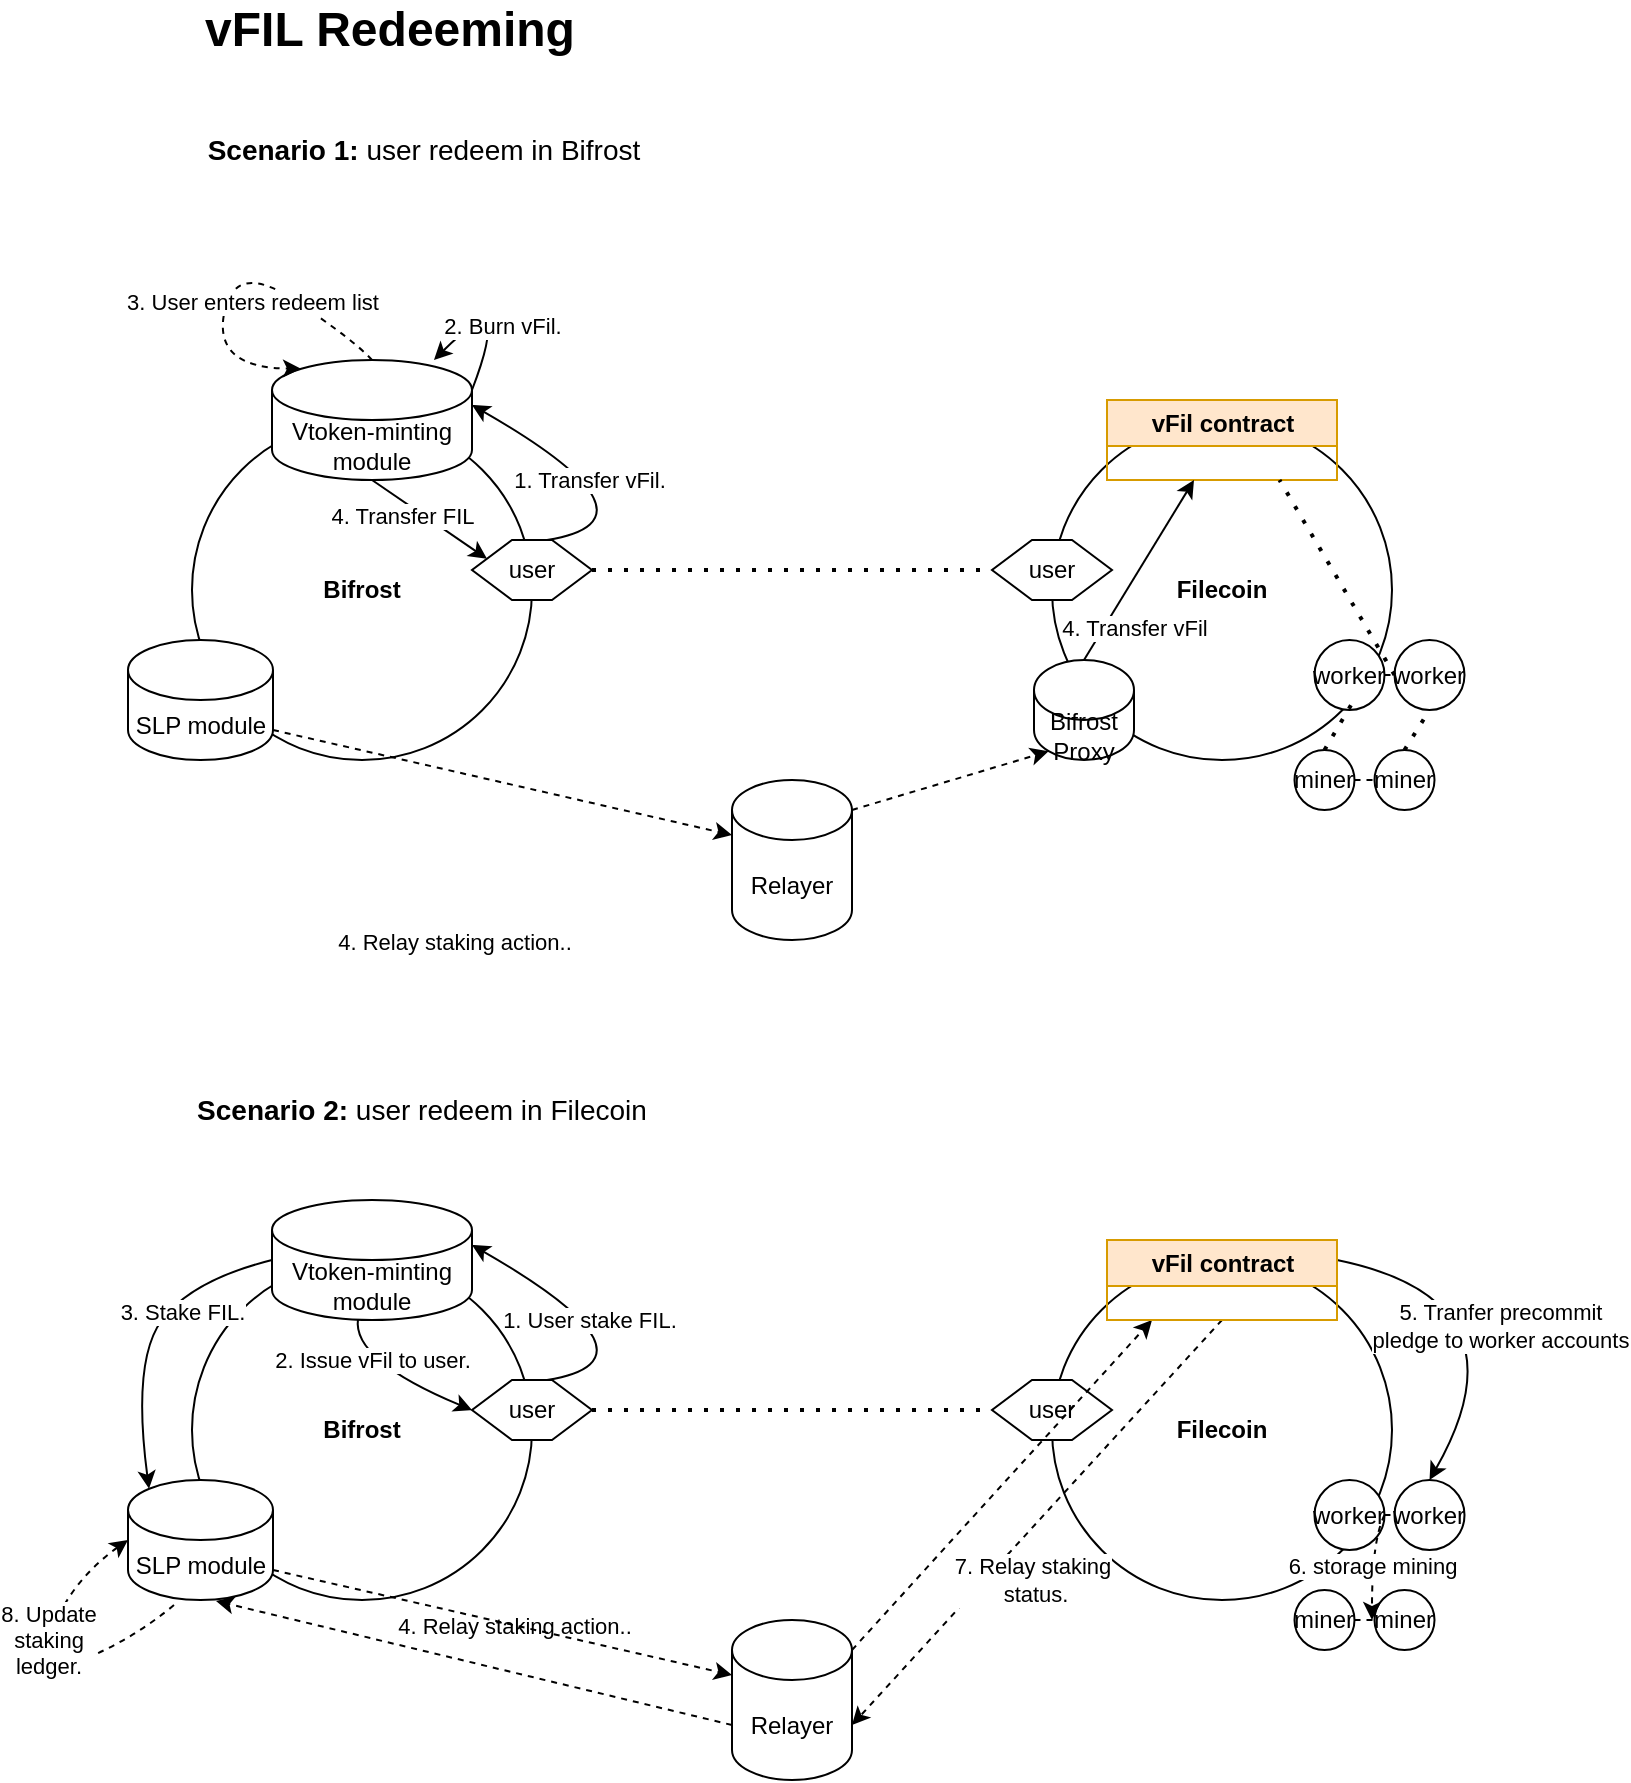 <mxfile version="21.0.2" type="github">
  <diagram id="1qVJCfuYaMeoUfc-0dYW" name="Page-1">
    <mxGraphModel dx="1434" dy="828" grid="1" gridSize="10" guides="1" tooltips="1" connect="1" arrows="1" fold="1" page="1" pageScale="1" pageWidth="827" pageHeight="1169" math="0" shadow="0">
      <root>
        <mxCell id="0" />
        <mxCell id="1" parent="0" />
        <mxCell id="QOcSFR8y_e22kkafj4sU-1" value="&lt;b&gt;Bifrost&lt;/b&gt;" style="ellipse;whiteSpace=wrap;html=1;aspect=fixed;" parent="1" vertex="1">
          <mxGeometry x="119" y="270" width="170" height="170" as="geometry" />
        </mxCell>
        <mxCell id="QOcSFR8y_e22kkafj4sU-2" value="&lt;b&gt;Filecoin&lt;/b&gt;" style="ellipse;whiteSpace=wrap;html=1;aspect=fixed;" parent="1" vertex="1">
          <mxGeometry x="549" y="270" width="170" height="170" as="geometry" />
        </mxCell>
        <mxCell id="QOcSFR8y_e22kkafj4sU-6" value="user" style="shape=hexagon;perimeter=hexagonPerimeter2;whiteSpace=wrap;html=1;fixedSize=1;" parent="1" vertex="1">
          <mxGeometry x="259" y="330" width="60" height="30" as="geometry" />
        </mxCell>
        <mxCell id="QOcSFR8y_e22kkafj4sU-7" value="user" style="shape=hexagon;perimeter=hexagonPerimeter2;whiteSpace=wrap;html=1;fixedSize=1;" parent="1" vertex="1">
          <mxGeometry x="519" y="330" width="60" height="30" as="geometry" />
        </mxCell>
        <mxCell id="QOcSFR8y_e22kkafj4sU-8" value="" style="endArrow=none;dashed=1;html=1;dashPattern=1 3;strokeWidth=2;rounded=0;exitX=1;exitY=0.5;exitDx=0;exitDy=0;entryX=0;entryY=0.5;entryDx=0;entryDy=0;" parent="1" source="QOcSFR8y_e22kkafj4sU-6" target="QOcSFR8y_e22kkafj4sU-7" edge="1">
          <mxGeometry width="50" height="50" relative="1" as="geometry">
            <mxPoint x="359" y="410" as="sourcePoint" />
            <mxPoint x="409" y="360" as="targetPoint" />
          </mxGeometry>
        </mxCell>
        <mxCell id="QOcSFR8y_e22kkafj4sU-10" value="worker" style="ellipse;whiteSpace=wrap;html=1;aspect=fixed;" parent="1" vertex="1">
          <mxGeometry x="680.25" y="380" width="35" height="35" as="geometry" />
        </mxCell>
        <mxCell id="QOcSFR8y_e22kkafj4sU-11" value="SLP module" style="shape=cylinder3;whiteSpace=wrap;html=1;boundedLbl=1;backgroundOutline=1;size=15;" parent="1" vertex="1">
          <mxGeometry x="87" y="380" width="72.5" height="60" as="geometry" />
        </mxCell>
        <mxCell id="womPOICztjm91fhaPhi_-1" value="Relayer" style="shape=cylinder3;whiteSpace=wrap;html=1;boundedLbl=1;backgroundOutline=1;size=15;" parent="1" vertex="1">
          <mxGeometry x="389" y="450" width="60" height="80" as="geometry" />
        </mxCell>
        <mxCell id="womPOICztjm91fhaPhi_-3" value="miner" style="ellipse;whiteSpace=wrap;html=1;aspect=fixed;" parent="1" vertex="1">
          <mxGeometry x="670.25" y="435" width="30" height="30" as="geometry" />
        </mxCell>
        <mxCell id="womPOICztjm91fhaPhi_-4" value="miner" style="ellipse;whiteSpace=wrap;html=1;aspect=fixed;" parent="1" vertex="1">
          <mxGeometry x="710.25" y="435" width="30" height="30" as="geometry" />
        </mxCell>
        <mxCell id="womPOICztjm91fhaPhi_-7" value="" style="endArrow=none;dashed=1;html=1;rounded=0;exitX=1;exitY=0.5;exitDx=0;exitDy=0;" parent="1" source="womPOICztjm91fhaPhi_-3" edge="1">
          <mxGeometry width="50" height="50" relative="1" as="geometry">
            <mxPoint x="700.25" y="495" as="sourcePoint" />
            <mxPoint x="710.25" y="450" as="targetPoint" />
          </mxGeometry>
        </mxCell>
        <mxCell id="womPOICztjm91fhaPhi_-11" value="" style="endArrow=classic;html=1;rounded=0;dashed=1;exitX=1;exitY=0;exitDx=0;exitDy=15;exitPerimeter=0;entryX=0.145;entryY=1;entryDx=0;entryDy=-4.35;entryPerimeter=0;" parent="1" source="womPOICztjm91fhaPhi_-1" target="sweHYaOIXjVTSPfrOcY_-46" edge="1">
          <mxGeometry width="50" height="50" relative="1" as="geometry">
            <mxPoint x="549" y="540" as="sourcePoint" />
            <mxPoint x="599" y="300" as="targetPoint" />
          </mxGeometry>
        </mxCell>
        <mxCell id="yuQFEDINcLpY2eNo5cRC-11" value="4. Relay staking action.." style="edgeLabel;html=1;align=center;verticalAlign=middle;resizable=0;points=[];" parent="womPOICztjm91fhaPhi_-11" vertex="1" connectable="0">
          <mxGeometry x="0.147" y="-1" relative="1" as="geometry">
            <mxPoint x="-256" y="82" as="offset" />
          </mxGeometry>
        </mxCell>
        <mxCell id="womPOICztjm91fhaPhi_-12" value="" style="endArrow=classic;html=1;rounded=0;dashed=1;entryX=0;entryY=0;entryDx=0;entryDy=27.5;entryPerimeter=0;exitX=1;exitY=1;exitDx=0;exitDy=-15;exitPerimeter=0;" parent="1" source="QOcSFR8y_e22kkafj4sU-11" target="womPOICztjm91fhaPhi_-1" edge="1">
          <mxGeometry width="50" height="50" relative="1" as="geometry">
            <mxPoint x="119" y="540" as="sourcePoint" />
            <mxPoint x="279" y="570" as="targetPoint" />
          </mxGeometry>
        </mxCell>
        <mxCell id="womPOICztjm91fhaPhi_-15" value="vFIL Redeeming" style="text;html=1;strokeColor=none;fillColor=none;align=center;verticalAlign=middle;whiteSpace=wrap;rounded=0;fontStyle=1;fontSize=24;" parent="1" vertex="1">
          <mxGeometry x="88" y="60" width="260" height="30" as="geometry" />
        </mxCell>
        <mxCell id="yuQFEDINcLpY2eNo5cRC-3" value="worker" style="ellipse;whiteSpace=wrap;html=1;aspect=fixed;" parent="1" vertex="1">
          <mxGeometry x="720.25" y="380" width="35" height="35" as="geometry" />
        </mxCell>
        <mxCell id="yuQFEDINcLpY2eNo5cRC-4" value="" style="endArrow=none;dashed=1;html=1;rounded=0;exitX=1;exitY=0.5;exitDx=0;exitDy=0;entryX=0;entryY=0.5;entryDx=0;entryDy=0;" parent="1" source="QOcSFR8y_e22kkafj4sU-10" target="yuQFEDINcLpY2eNo5cRC-3" edge="1">
          <mxGeometry width="50" height="50" relative="1" as="geometry">
            <mxPoint x="710.25" y="555" as="sourcePoint" />
            <mxPoint x="760.25" y="505" as="targetPoint" />
          </mxGeometry>
        </mxCell>
        <mxCell id="a1JTIRyVCKcMxM_mY2sI-1" value="Vtoken-minting module" style="shape=cylinder3;whiteSpace=wrap;html=1;boundedLbl=1;backgroundOutline=1;size=15;" parent="1" vertex="1">
          <mxGeometry x="159" y="240" width="100" height="60" as="geometry" />
        </mxCell>
        <mxCell id="a1JTIRyVCKcMxM_mY2sI-2" value="" style="curved=1;endArrow=classic;html=1;rounded=0;entryX=1;entryY=0;entryDx=0;entryDy=22.5;entryPerimeter=0;exitX=0.625;exitY=0;exitDx=0;exitDy=0;" parent="1" source="QOcSFR8y_e22kkafj4sU-6" target="a1JTIRyVCKcMxM_mY2sI-1" edge="1">
          <mxGeometry width="50" height="50" relative="1" as="geometry">
            <mxPoint x="309" y="320" as="sourcePoint" />
            <mxPoint x="359" y="270" as="targetPoint" />
            <Array as="points">
              <mxPoint x="359" y="320" />
            </Array>
          </mxGeometry>
        </mxCell>
        <mxCell id="a1JTIRyVCKcMxM_mY2sI-3" value="1. Transfer vFil.&amp;nbsp;" style="edgeLabel;html=1;align=center;verticalAlign=middle;resizable=0;points=[];" parent="a1JTIRyVCKcMxM_mY2sI-2" vertex="1" connectable="0">
          <mxGeometry x="0.647" y="3" relative="1" as="geometry">
            <mxPoint x="34" y="19" as="offset" />
          </mxGeometry>
        </mxCell>
        <mxCell id="sweHYaOIXjVTSPfrOcY_-1" value="vFil contract" style="swimlane;whiteSpace=wrap;html=1;fillColor=#ffe6cc;strokeColor=#d79b00;" vertex="1" parent="1">
          <mxGeometry x="576.5" y="260" width="115" height="40" as="geometry" />
        </mxCell>
        <mxCell id="sweHYaOIXjVTSPfrOcY_-2" value="&lt;font style=&quot;font-size: 14px;&quot;&gt;&lt;b&gt;Scenario 1:&lt;/b&gt; user redeem in Bifrost&lt;/font&gt;" style="text;html=1;strokeColor=none;fillColor=none;align=center;verticalAlign=middle;whiteSpace=wrap;rounded=0;" vertex="1" parent="1">
          <mxGeometry x="120" y="120" width="230" height="30" as="geometry" />
        </mxCell>
        <mxCell id="sweHYaOIXjVTSPfrOcY_-3" value="&lt;b&gt;Bifrost&lt;/b&gt;" style="ellipse;whiteSpace=wrap;html=1;aspect=fixed;" vertex="1" parent="1">
          <mxGeometry x="119" y="690" width="170" height="170" as="geometry" />
        </mxCell>
        <mxCell id="sweHYaOIXjVTSPfrOcY_-4" value="&lt;b&gt;Filecoin&lt;/b&gt;" style="ellipse;whiteSpace=wrap;html=1;aspect=fixed;" vertex="1" parent="1">
          <mxGeometry x="549" y="690" width="170" height="170" as="geometry" />
        </mxCell>
        <mxCell id="sweHYaOIXjVTSPfrOcY_-5" value="user" style="shape=hexagon;perimeter=hexagonPerimeter2;whiteSpace=wrap;html=1;fixedSize=1;" vertex="1" parent="1">
          <mxGeometry x="259" y="750" width="60" height="30" as="geometry" />
        </mxCell>
        <mxCell id="sweHYaOIXjVTSPfrOcY_-6" value="user" style="shape=hexagon;perimeter=hexagonPerimeter2;whiteSpace=wrap;html=1;fixedSize=1;" vertex="1" parent="1">
          <mxGeometry x="519" y="750" width="60" height="30" as="geometry" />
        </mxCell>
        <mxCell id="sweHYaOIXjVTSPfrOcY_-7" value="" style="endArrow=none;dashed=1;html=1;dashPattern=1 3;strokeWidth=2;rounded=0;exitX=1;exitY=0.5;exitDx=0;exitDy=0;entryX=0;entryY=0.5;entryDx=0;entryDy=0;" edge="1" parent="1" source="sweHYaOIXjVTSPfrOcY_-5" target="sweHYaOIXjVTSPfrOcY_-6">
          <mxGeometry width="50" height="50" relative="1" as="geometry">
            <mxPoint x="359" y="830" as="sourcePoint" />
            <mxPoint x="409" y="780" as="targetPoint" />
          </mxGeometry>
        </mxCell>
        <mxCell id="sweHYaOIXjVTSPfrOcY_-8" value="worker" style="ellipse;whiteSpace=wrap;html=1;aspect=fixed;" vertex="1" parent="1">
          <mxGeometry x="680.25" y="800" width="35" height="35" as="geometry" />
        </mxCell>
        <mxCell id="sweHYaOIXjVTSPfrOcY_-9" value="SLP module" style="shape=cylinder3;whiteSpace=wrap;html=1;boundedLbl=1;backgroundOutline=1;size=15;" vertex="1" parent="1">
          <mxGeometry x="87" y="800" width="72.5" height="60" as="geometry" />
        </mxCell>
        <mxCell id="sweHYaOIXjVTSPfrOcY_-10" value="Relayer" style="shape=cylinder3;whiteSpace=wrap;html=1;boundedLbl=1;backgroundOutline=1;size=15;" vertex="1" parent="1">
          <mxGeometry x="389" y="870" width="60" height="80" as="geometry" />
        </mxCell>
        <mxCell id="sweHYaOIXjVTSPfrOcY_-11" value="miner" style="ellipse;whiteSpace=wrap;html=1;aspect=fixed;" vertex="1" parent="1">
          <mxGeometry x="670.25" y="855" width="30" height="30" as="geometry" />
        </mxCell>
        <mxCell id="sweHYaOIXjVTSPfrOcY_-12" value="miner" style="ellipse;whiteSpace=wrap;html=1;aspect=fixed;" vertex="1" parent="1">
          <mxGeometry x="710.25" y="855" width="30" height="30" as="geometry" />
        </mxCell>
        <mxCell id="sweHYaOIXjVTSPfrOcY_-13" value="" style="endArrow=none;dashed=1;html=1;rounded=0;exitX=1;exitY=0.5;exitDx=0;exitDy=0;" edge="1" parent="1" source="sweHYaOIXjVTSPfrOcY_-11">
          <mxGeometry width="50" height="50" relative="1" as="geometry">
            <mxPoint x="700.25" y="915" as="sourcePoint" />
            <mxPoint x="710.25" y="870" as="targetPoint" />
          </mxGeometry>
        </mxCell>
        <mxCell id="sweHYaOIXjVTSPfrOcY_-14" value="" style="endArrow=classic;html=1;rounded=0;dashed=1;exitX=1;exitY=0;exitDx=0;exitDy=15;exitPerimeter=0;" edge="1" parent="1" source="sweHYaOIXjVTSPfrOcY_-10">
          <mxGeometry width="50" height="50" relative="1" as="geometry">
            <mxPoint x="549" y="960" as="sourcePoint" />
            <mxPoint x="599" y="720" as="targetPoint" />
          </mxGeometry>
        </mxCell>
        <mxCell id="sweHYaOIXjVTSPfrOcY_-15" value="4. Relay staking action.." style="edgeLabel;html=1;align=center;verticalAlign=middle;resizable=0;points=[];" vertex="1" connectable="0" parent="sweHYaOIXjVTSPfrOcY_-14">
          <mxGeometry x="0.147" y="-1" relative="1" as="geometry">
            <mxPoint x="-256" y="82" as="offset" />
          </mxGeometry>
        </mxCell>
        <mxCell id="sweHYaOIXjVTSPfrOcY_-16" value="" style="endArrow=classic;html=1;rounded=0;dashed=1;entryX=0;entryY=0;entryDx=0;entryDy=27.5;entryPerimeter=0;exitX=1;exitY=1;exitDx=0;exitDy=-15;exitPerimeter=0;" edge="1" parent="1" source="sweHYaOIXjVTSPfrOcY_-9" target="sweHYaOIXjVTSPfrOcY_-10">
          <mxGeometry width="50" height="50" relative="1" as="geometry">
            <mxPoint x="119" y="960" as="sourcePoint" />
            <mxPoint x="279" y="990" as="targetPoint" />
          </mxGeometry>
        </mxCell>
        <mxCell id="sweHYaOIXjVTSPfrOcY_-17" value="worker" style="ellipse;whiteSpace=wrap;html=1;aspect=fixed;" vertex="1" parent="1">
          <mxGeometry x="720.25" y="800" width="35" height="35" as="geometry" />
        </mxCell>
        <mxCell id="sweHYaOIXjVTSPfrOcY_-18" value="" style="endArrow=none;dashed=1;html=1;rounded=0;exitX=1;exitY=0.5;exitDx=0;exitDy=0;entryX=0;entryY=0.5;entryDx=0;entryDy=0;" edge="1" parent="1" source="sweHYaOIXjVTSPfrOcY_-8" target="sweHYaOIXjVTSPfrOcY_-17">
          <mxGeometry width="50" height="50" relative="1" as="geometry">
            <mxPoint x="710.25" y="975" as="sourcePoint" />
            <mxPoint x="760.25" y="925" as="targetPoint" />
          </mxGeometry>
        </mxCell>
        <mxCell id="sweHYaOIXjVTSPfrOcY_-19" value="Vtoken-minting module" style="shape=cylinder3;whiteSpace=wrap;html=1;boundedLbl=1;backgroundOutline=1;size=15;" vertex="1" parent="1">
          <mxGeometry x="159" y="660" width="100" height="60" as="geometry" />
        </mxCell>
        <mxCell id="sweHYaOIXjVTSPfrOcY_-20" value="" style="curved=1;endArrow=classic;html=1;rounded=0;entryX=1;entryY=0;entryDx=0;entryDy=22.5;entryPerimeter=0;exitX=0.625;exitY=0;exitDx=0;exitDy=0;" edge="1" parent="1" source="sweHYaOIXjVTSPfrOcY_-5" target="sweHYaOIXjVTSPfrOcY_-19">
          <mxGeometry width="50" height="50" relative="1" as="geometry">
            <mxPoint x="309" y="740" as="sourcePoint" />
            <mxPoint x="359" y="690" as="targetPoint" />
            <Array as="points">
              <mxPoint x="359" y="740" />
            </Array>
          </mxGeometry>
        </mxCell>
        <mxCell id="sweHYaOIXjVTSPfrOcY_-21" value="1. User stake FIL.&amp;nbsp;" style="edgeLabel;html=1;align=center;verticalAlign=middle;resizable=0;points=[];" vertex="1" connectable="0" parent="sweHYaOIXjVTSPfrOcY_-20">
          <mxGeometry x="0.647" y="3" relative="1" as="geometry">
            <mxPoint x="34" y="19" as="offset" />
          </mxGeometry>
        </mxCell>
        <mxCell id="sweHYaOIXjVTSPfrOcY_-22" value="" style="curved=1;endArrow=classic;html=1;rounded=0;exitX=0.43;exitY=0.992;exitDx=0;exitDy=0;exitPerimeter=0;entryX=0;entryY=0.5;entryDx=0;entryDy=0;" edge="1" parent="1" source="sweHYaOIXjVTSPfrOcY_-19" target="sweHYaOIXjVTSPfrOcY_-5">
          <mxGeometry width="50" height="50" relative="1" as="geometry">
            <mxPoint x="199" y="790" as="sourcePoint" />
            <mxPoint x="249" y="740" as="targetPoint" />
            <Array as="points">
              <mxPoint x="199" y="740" />
            </Array>
          </mxGeometry>
        </mxCell>
        <mxCell id="sweHYaOIXjVTSPfrOcY_-23" value="2. Issue vFil to user." style="edgeLabel;html=1;align=center;verticalAlign=middle;resizable=0;points=[];" vertex="1" connectable="0" parent="sweHYaOIXjVTSPfrOcY_-22">
          <mxGeometry x="-0.354" y="7" relative="1" as="geometry">
            <mxPoint x="1" y="4" as="offset" />
          </mxGeometry>
        </mxCell>
        <mxCell id="sweHYaOIXjVTSPfrOcY_-24" value="" style="curved=1;endArrow=classic;html=1;rounded=0;exitX=0;exitY=0.5;exitDx=0;exitDy=0;exitPerimeter=0;entryX=0.145;entryY=0;entryDx=0;entryDy=4.35;entryPerimeter=0;" edge="1" parent="1" source="sweHYaOIXjVTSPfrOcY_-19" target="sweHYaOIXjVTSPfrOcY_-9">
          <mxGeometry width="50" height="50" relative="1" as="geometry">
            <mxPoint x="39" y="740" as="sourcePoint" />
            <mxPoint x="89" y="690" as="targetPoint" />
            <Array as="points">
              <mxPoint x="119" y="700" />
              <mxPoint x="89" y="740" />
            </Array>
          </mxGeometry>
        </mxCell>
        <mxCell id="sweHYaOIXjVTSPfrOcY_-25" value="3. Stake FIL." style="edgeLabel;html=1;align=center;verticalAlign=middle;resizable=0;points=[];" vertex="1" connectable="0" parent="sweHYaOIXjVTSPfrOcY_-24">
          <mxGeometry x="-0.256" y="6" relative="1" as="geometry">
            <mxPoint y="-1" as="offset" />
          </mxGeometry>
        </mxCell>
        <mxCell id="sweHYaOIXjVTSPfrOcY_-26" value="" style="curved=1;endArrow=classic;html=1;rounded=0;exitX=1;exitY=0.25;exitDx=0;exitDy=0;entryX=0.5;entryY=0;entryDx=0;entryDy=0;" edge="1" parent="1" source="sweHYaOIXjVTSPfrOcY_-35" target="sweHYaOIXjVTSPfrOcY_-17">
          <mxGeometry width="50" height="50" relative="1" as="geometry">
            <mxPoint x="670.25" y="685" as="sourcePoint" />
            <mxPoint x="789" y="660" as="targetPoint" />
            <Array as="points">
              <mxPoint x="789" y="710" />
            </Array>
          </mxGeometry>
        </mxCell>
        <mxCell id="sweHYaOIXjVTSPfrOcY_-27" value="5. Tranfer precommit&lt;br&gt;pledge to worker accounts" style="edgeLabel;html=1;align=center;verticalAlign=middle;resizable=0;points=[];" vertex="1" connectable="0" parent="sweHYaOIXjVTSPfrOcY_-26">
          <mxGeometry x="-0.306" y="-18" relative="1" as="geometry">
            <mxPoint x="16" y="1" as="offset" />
          </mxGeometry>
        </mxCell>
        <mxCell id="sweHYaOIXjVTSPfrOcY_-28" value="" style="curved=1;endArrow=classic;html=1;rounded=0;exitX=1;exitY=0.5;exitDx=0;exitDy=0;dashed=1;" edge="1" parent="1" source="sweHYaOIXjVTSPfrOcY_-8">
          <mxGeometry width="50" height="50" relative="1" as="geometry">
            <mxPoint x="709" y="880" as="sourcePoint" />
            <mxPoint x="709" y="870" as="targetPoint" />
            <Array as="points">
              <mxPoint x="709" y="830" />
            </Array>
          </mxGeometry>
        </mxCell>
        <mxCell id="sweHYaOIXjVTSPfrOcY_-29" value="6. storage mining" style="edgeLabel;html=1;align=center;verticalAlign=middle;resizable=0;points=[];" vertex="1" connectable="0" parent="sweHYaOIXjVTSPfrOcY_-28">
          <mxGeometry x="-0.001" relative="1" as="geometry">
            <mxPoint as="offset" />
          </mxGeometry>
        </mxCell>
        <mxCell id="sweHYaOIXjVTSPfrOcY_-30" value="" style="endArrow=classic;html=1;rounded=0;dashed=1;exitX=0.5;exitY=1;exitDx=0;exitDy=0;entryX=1;entryY=0;entryDx=0;entryDy=52.5;entryPerimeter=0;" edge="1" parent="1" source="sweHYaOIXjVTSPfrOcY_-35" target="sweHYaOIXjVTSPfrOcY_-10">
          <mxGeometry width="50" height="50" relative="1" as="geometry">
            <mxPoint x="634" y="740" as="sourcePoint" />
            <mxPoint x="579" y="880" as="targetPoint" />
          </mxGeometry>
        </mxCell>
        <mxCell id="sweHYaOIXjVTSPfrOcY_-31" value="7. Relay staking&lt;br&gt;&amp;nbsp;status." style="edgeLabel;html=1;align=center;verticalAlign=middle;resizable=0;points=[];" vertex="1" connectable="0" parent="sweHYaOIXjVTSPfrOcY_-30">
          <mxGeometry x="0.007" y="3" relative="1" as="geometry">
            <mxPoint x="-4" y="26" as="offset" />
          </mxGeometry>
        </mxCell>
        <mxCell id="sweHYaOIXjVTSPfrOcY_-32" value="" style="endArrow=classic;html=1;rounded=0;dashed=1;exitX=0;exitY=0;exitDx=0;exitDy=52.5;exitPerimeter=0;entryX=0.607;entryY=1.008;entryDx=0;entryDy=0;entryPerimeter=0;" edge="1" parent="1" source="sweHYaOIXjVTSPfrOcY_-10" target="sweHYaOIXjVTSPfrOcY_-9">
          <mxGeometry width="50" height="50" relative="1" as="geometry">
            <mxPoint x="209" y="960" as="sourcePoint" />
            <mxPoint x="259" y="910" as="targetPoint" />
          </mxGeometry>
        </mxCell>
        <mxCell id="sweHYaOIXjVTSPfrOcY_-33" value="" style="curved=1;endArrow=classic;html=1;rounded=0;dashed=1;entryX=0;entryY=0.5;entryDx=0;entryDy=0;entryPerimeter=0;exitX=0.317;exitY=1.042;exitDx=0;exitDy=0;exitPerimeter=0;" edge="1" parent="1" source="sweHYaOIXjVTSPfrOcY_-9" target="sweHYaOIXjVTSPfrOcY_-9">
          <mxGeometry width="50" height="50" relative="1" as="geometry">
            <mxPoint x="69" y="920" as="sourcePoint" />
            <mxPoint x="119" y="870" as="targetPoint" />
            <Array as="points">
              <mxPoint x="89" y="880" />
              <mxPoint x="39" y="900" />
              <mxPoint x="59" y="850" />
            </Array>
          </mxGeometry>
        </mxCell>
        <mxCell id="sweHYaOIXjVTSPfrOcY_-34" value="8. Update&lt;br&gt;staking&lt;br&gt;ledger." style="edgeLabel;html=1;align=center;verticalAlign=middle;resizable=0;points=[];" vertex="1" connectable="0" parent="sweHYaOIXjVTSPfrOcY_-33">
          <mxGeometry x="0.102" y="-5" relative="1" as="geometry">
            <mxPoint x="-1" y="-11" as="offset" />
          </mxGeometry>
        </mxCell>
        <mxCell id="sweHYaOIXjVTSPfrOcY_-35" value="vFil contract" style="swimlane;whiteSpace=wrap;html=1;fillColor=#ffe6cc;strokeColor=#d79b00;" vertex="1" parent="1">
          <mxGeometry x="576.5" y="680" width="115" height="40" as="geometry" />
        </mxCell>
        <mxCell id="sweHYaOIXjVTSPfrOcY_-36" value="&lt;font style=&quot;font-size: 14px;&quot;&gt;&lt;b&gt;Scenario 2:&lt;/b&gt; user redeem in Filecoin&lt;/font&gt;" style="text;html=1;strokeColor=none;fillColor=none;align=center;verticalAlign=middle;whiteSpace=wrap;rounded=0;" vertex="1" parent="1">
          <mxGeometry x="119" y="600" width="230" height="30" as="geometry" />
        </mxCell>
        <mxCell id="sweHYaOIXjVTSPfrOcY_-37" value="" style="curved=1;endArrow=classic;html=1;rounded=0;exitX=1;exitY=0;exitDx=0;exitDy=15;exitPerimeter=0;" edge="1" parent="1" source="a1JTIRyVCKcMxM_mY2sI-1">
          <mxGeometry width="50" height="50" relative="1" as="geometry">
            <mxPoint x="240" y="210" as="sourcePoint" />
            <mxPoint x="240" y="240" as="targetPoint" />
            <Array as="points">
              <mxPoint x="280" y="200" />
            </Array>
          </mxGeometry>
        </mxCell>
        <mxCell id="sweHYaOIXjVTSPfrOcY_-38" value="2. Burn vFil." style="edgeLabel;html=1;align=center;verticalAlign=middle;resizable=0;points=[];" vertex="1" connectable="0" parent="sweHYaOIXjVTSPfrOcY_-37">
          <mxGeometry x="0.33" y="4" relative="1" as="geometry">
            <mxPoint x="4" y="7" as="offset" />
          </mxGeometry>
        </mxCell>
        <mxCell id="sweHYaOIXjVTSPfrOcY_-39" value="" style="curved=1;endArrow=classic;html=1;rounded=0;exitX=0.5;exitY=0;exitDx=0;exitDy=0;exitPerimeter=0;entryX=0.145;entryY=0;entryDx=0;entryDy=4.35;entryPerimeter=0;dashed=1;" edge="1" parent="1" source="a1JTIRyVCKcMxM_mY2sI-1" target="a1JTIRyVCKcMxM_mY2sI-1">
          <mxGeometry width="50" height="50" relative="1" as="geometry">
            <mxPoint x="150" y="230" as="sourcePoint" />
            <mxPoint x="200" y="180" as="targetPoint" />
            <Array as="points">
              <mxPoint x="200" y="230" />
              <mxPoint x="140" y="190" />
              <mxPoint x="130" y="244" />
            </Array>
          </mxGeometry>
        </mxCell>
        <mxCell id="sweHYaOIXjVTSPfrOcY_-40" value="3. User enters redeem list" style="edgeLabel;html=1;align=center;verticalAlign=middle;resizable=0;points=[];" vertex="1" connectable="0" parent="sweHYaOIXjVTSPfrOcY_-39">
          <mxGeometry x="-0.199" y="2" relative="1" as="geometry">
            <mxPoint y="12" as="offset" />
          </mxGeometry>
        </mxCell>
        <mxCell id="sweHYaOIXjVTSPfrOcY_-41" value="" style="endArrow=classic;html=1;rounded=0;exitX=0.5;exitY=1;exitDx=0;exitDy=0;exitPerimeter=0;entryX=0;entryY=0.25;entryDx=0;entryDy=0;" edge="1" parent="1" source="a1JTIRyVCKcMxM_mY2sI-1" target="QOcSFR8y_e22kkafj4sU-6">
          <mxGeometry width="50" height="50" relative="1" as="geometry">
            <mxPoint x="150" y="360" as="sourcePoint" />
            <mxPoint x="200" y="310" as="targetPoint" />
          </mxGeometry>
        </mxCell>
        <mxCell id="sweHYaOIXjVTSPfrOcY_-42" value="4. Transfer FIL" style="edgeLabel;html=1;align=center;verticalAlign=middle;resizable=0;points=[];" vertex="1" connectable="0" parent="sweHYaOIXjVTSPfrOcY_-41">
          <mxGeometry x="-0.456" y="-1" relative="1" as="geometry">
            <mxPoint y="6" as="offset" />
          </mxGeometry>
        </mxCell>
        <mxCell id="sweHYaOIXjVTSPfrOcY_-43" value="" style="endArrow=none;dashed=1;html=1;dashPattern=1 3;strokeWidth=2;rounded=0;exitX=0.5;exitY=0;exitDx=0;exitDy=0;" edge="1" parent="1" source="womPOICztjm91fhaPhi_-3">
          <mxGeometry width="50" height="50" relative="1" as="geometry">
            <mxPoint x="690" y="440" as="sourcePoint" />
            <mxPoint x="700" y="410" as="targetPoint" />
          </mxGeometry>
        </mxCell>
        <mxCell id="sweHYaOIXjVTSPfrOcY_-44" value="" style="endArrow=none;dashed=1;html=1;dashPattern=1 3;strokeWidth=2;rounded=0;entryX=0.5;entryY=1;entryDx=0;entryDy=0;exitX=0.5;exitY=0;exitDx=0;exitDy=0;" edge="1" parent="1" source="womPOICztjm91fhaPhi_-4" target="yuQFEDINcLpY2eNo5cRC-3">
          <mxGeometry width="50" height="50" relative="1" as="geometry">
            <mxPoint x="700" y="460" as="sourcePoint" />
            <mxPoint x="750" y="410" as="targetPoint" />
          </mxGeometry>
        </mxCell>
        <mxCell id="sweHYaOIXjVTSPfrOcY_-45" value="" style="endArrow=none;dashed=1;html=1;dashPattern=1 3;strokeWidth=2;rounded=0;entryX=0.75;entryY=1;entryDx=0;entryDy=0;exitX=0;exitY=0.5;exitDx=0;exitDy=0;" edge="1" parent="1" source="yuQFEDINcLpY2eNo5cRC-3" target="sweHYaOIXjVTSPfrOcY_-1">
          <mxGeometry width="50" height="50" relative="1" as="geometry">
            <mxPoint x="650" y="360" as="sourcePoint" />
            <mxPoint x="700" y="310" as="targetPoint" />
          </mxGeometry>
        </mxCell>
        <mxCell id="sweHYaOIXjVTSPfrOcY_-46" value="Bifrost&lt;br&gt;Proxy" style="shape=cylinder3;whiteSpace=wrap;html=1;boundedLbl=1;backgroundOutline=1;size=15;" vertex="1" parent="1">
          <mxGeometry x="540" y="390" width="50" height="50" as="geometry" />
        </mxCell>
        <mxCell id="sweHYaOIXjVTSPfrOcY_-47" value="" style="endArrow=classic;html=1;rounded=0;exitX=0.5;exitY=0;exitDx=0;exitDy=0;exitPerimeter=0;" edge="1" parent="1" source="sweHYaOIXjVTSPfrOcY_-46">
          <mxGeometry width="50" height="50" relative="1" as="geometry">
            <mxPoint x="580" y="390" as="sourcePoint" />
            <mxPoint x="620" y="300" as="targetPoint" />
          </mxGeometry>
        </mxCell>
        <mxCell id="sweHYaOIXjVTSPfrOcY_-49" value="4. Transfer vFil" style="edgeLabel;html=1;align=center;verticalAlign=middle;resizable=0;points=[];" vertex="1" connectable="0" parent="sweHYaOIXjVTSPfrOcY_-47">
          <mxGeometry x="-0.632" y="-1" relative="1" as="geometry">
            <mxPoint x="14" as="offset" />
          </mxGeometry>
        </mxCell>
      </root>
    </mxGraphModel>
  </diagram>
</mxfile>
